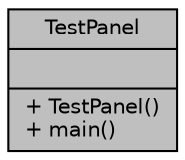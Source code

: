 digraph "TestPanel"
{
  edge [fontname="Helvetica",fontsize="10",labelfontname="Helvetica",labelfontsize="10"];
  node [fontname="Helvetica",fontsize="10",shape=record];
  Node1 [label="{TestPanel\n||+ TestPanel()\l+ main()\l}",height=0.2,width=0.4,color="black", fillcolor="grey75", style="filled" fontcolor="black"];
}
